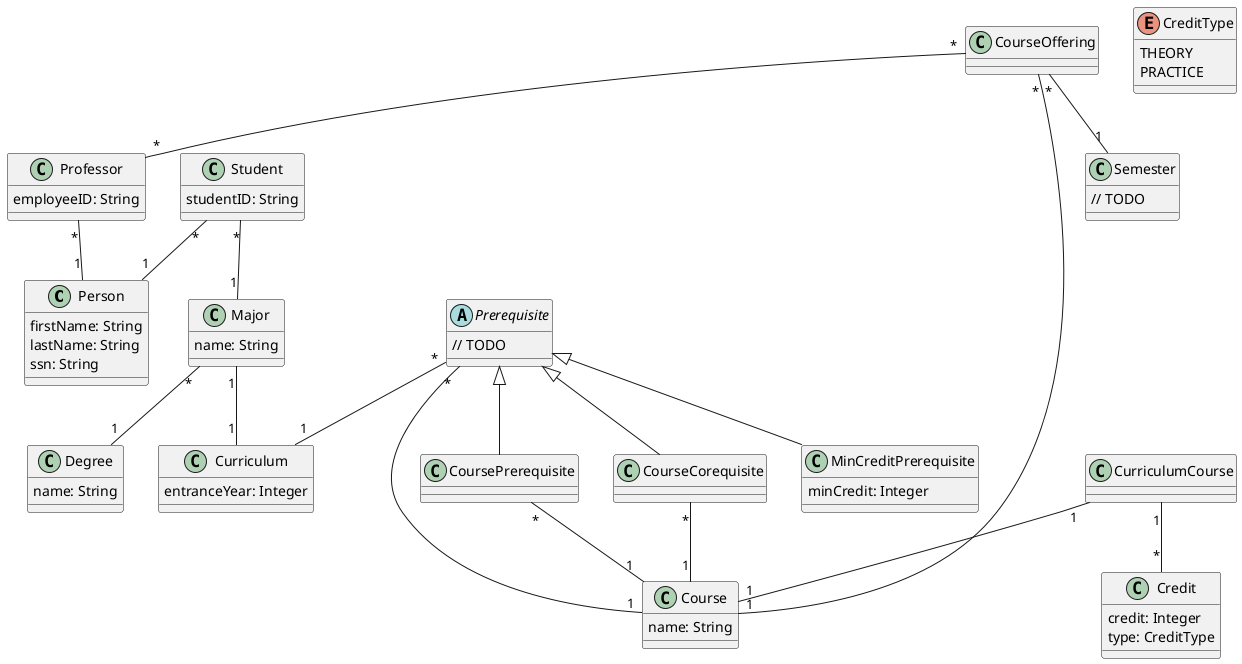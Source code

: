 @startuml boostan

class Person {
    firstName: String
    lastName: String
    ssn: String
}

class Student {
    studentID: String
}

class Professor {
    employeeID: String
}

Student "*" -- "1" Person
Professor "*" -- "1" Person

class Major {
    name: String
}

Student "*" -- "1" Major

class Degree {
    name: String
}

Major "*" -- "1" Degree 

class Curriculum {
    entranceYear: Integer
}

Major "1" -- "1" Curriculum

class Course {
    name: String
}

class CourseOffering {
}

class Semester {
    // TODO
}

CourseOffering "*" -- "*" Professor
CourseOffering "*" -- "1" Course
CourseOffering "*" -- "1" Semester

class CurriculumCourse {
}

CurriculumCourse "1" -- "*" Credit
CurriculumCourse "1" -- "1" Course

class Credit {
    credit: Integer
    type: CreditType
}

enum CreditType {
    THEORY
    PRACTICE
}

abstract class Prerequisite {
    // TODO
}

Prerequisite "*" -- "1" Curriculum
Prerequisite "*" -- "1" Course

Prerequisite <|-- CoursePrerequisite 
class CoursePrerequisite {
}
CoursePrerequisite "*" -- "1" Course

Prerequisite <|-- CourseCorequisite 
class CourseCorequisite {
} 
CourseCorequisite "*" -- "1" Course

Prerequisite <|-- MinCreditPrerequisite 
class MinCreditPrerequisite {
    minCredit: Integer
} 

@enduml